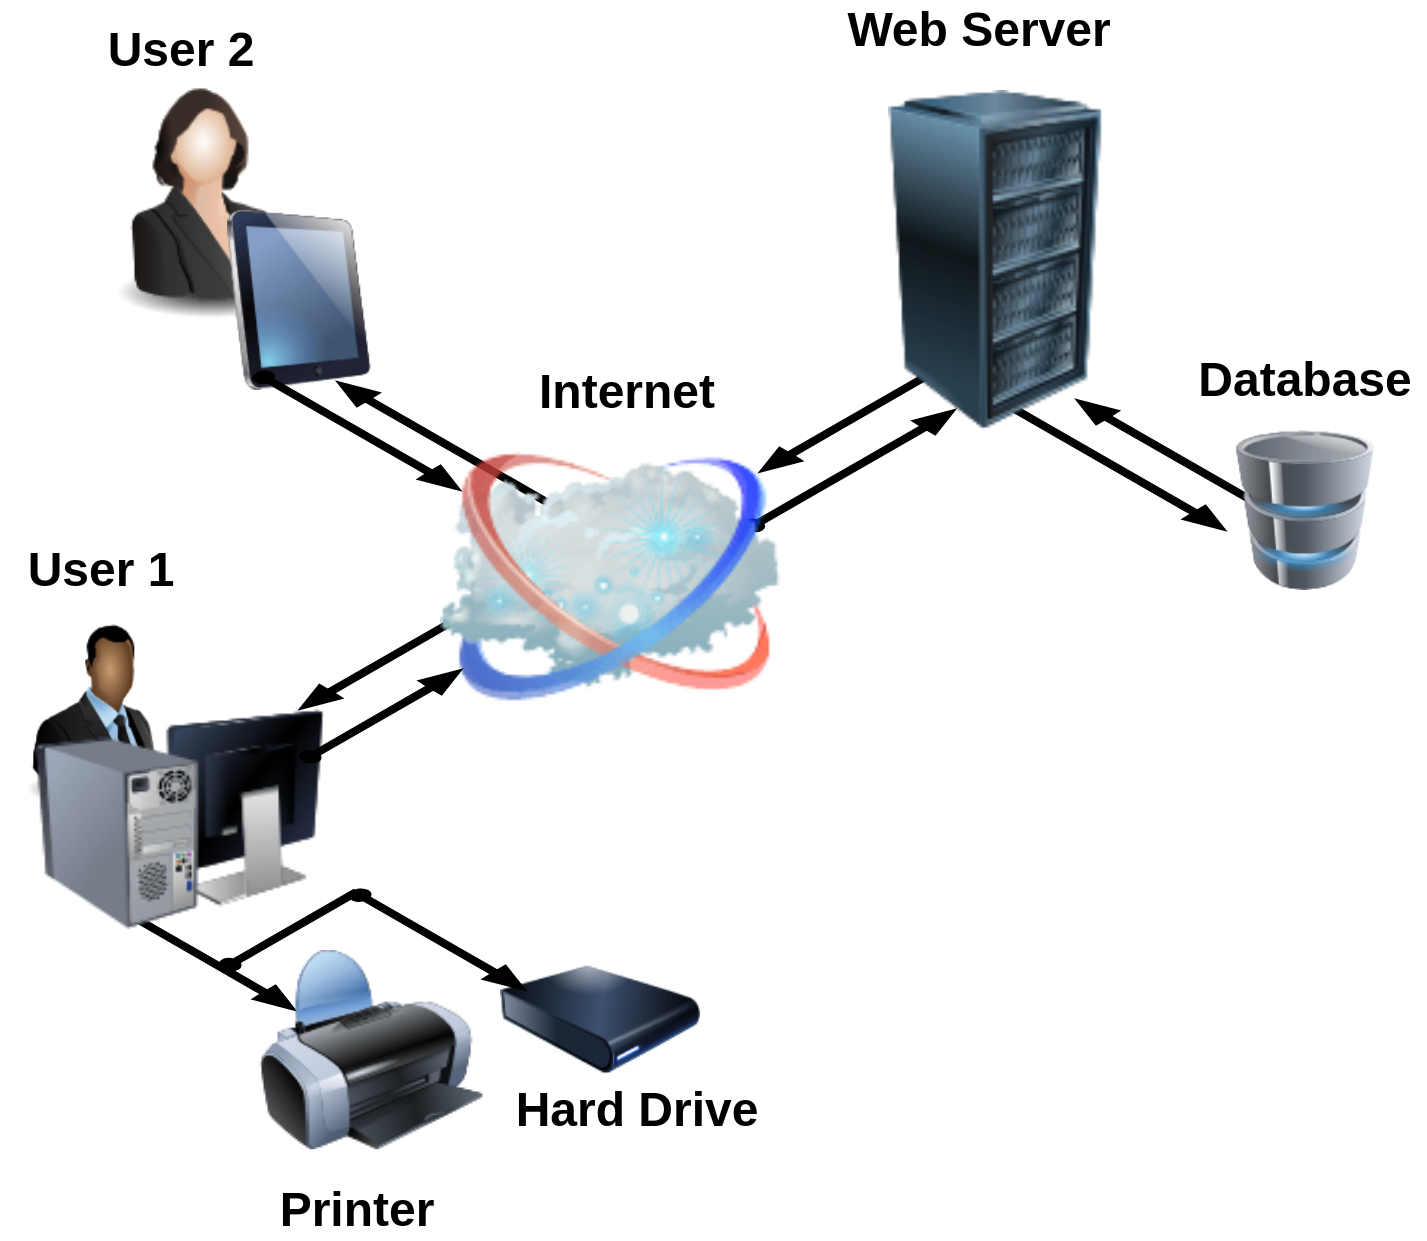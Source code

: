 <mxfile version="12.7.1" type="device"><diagram name="Page-1" id="aaaa8250-4180-3840-79b5-4cada1eebb92"><mxGraphModel dx="1057" dy="1123" grid="1" gridSize="10" guides="1" tooltips="1" connect="1" arrows="1" fold="1" page="1" pageScale="1" pageWidth="850" pageHeight="1100" background="#ffffff" math="0" shadow="0"><root><mxCell id="0"/><mxCell id="1" parent="0"/><mxCell id="TLb4lX3-d14lCzR6NxLE-33" value="" style="verticalLabelPosition=bottom;html=1;verticalAlign=top;strokeWidth=1;align=center;outlineConnect=0;dashed=0;outlineConnect=0;shape=mxgraph.aws3d.arrowNW;fillColor=#000000;aspect=fixed;" vertex="1" parent="1"><mxGeometry x="608.37" y="585" width="122.5" height="70" as="geometry"/></mxCell><mxCell id="TLb4lX3-d14lCzR6NxLE-27" value="" style="verticalLabelPosition=bottom;html=1;verticalAlign=top;strokeWidth=1;align=center;outlineConnect=0;dashed=0;outlineConnect=0;shape=mxgraph.aws3d.arrowSE;fillColor=#000000;aspect=fixed;" vertex="1" parent="1"><mxGeometry x="130" y="840" width="87.5" height="50" as="geometry"/></mxCell><mxCell id="TLb4lX3-d14lCzR6NxLE-19" value="" style="image;html=1;labelBackgroundColor=#ffffff;image=img/lib/clip_art/computers/Harddrive_128x128.png" vertex="1" parent="1"><mxGeometry x="320" y="849.57" width="100" height="90" as="geometry"/></mxCell><mxCell id="TLb4lX3-d14lCzR6NxLE-25" value="" style="image;html=1;labelBackgroundColor=#ffffff;image=img/lib/clip_art/people/Suit_Man_Black_128x128.png" vertex="1" parent="1"><mxGeometry x="70" y="695" width="100" height="95" as="geometry"/></mxCell><mxCell id="TLb4lX3-d14lCzR6NxLE-13" value="" style="verticalLabelPosition=bottom;html=1;verticalAlign=top;strokeWidth=1;align=center;outlineConnect=0;dashed=0;outlineConnect=0;shape=mxgraph.aws3d.arrowSW;fillColor=#000000;aspect=fixed;" vertex="1" parent="1"><mxGeometry x="450" y="570" width="89.13" height="50.93" as="geometry"/></mxCell><mxCell id="TLb4lX3-d14lCzR6NxLE-11" value="" style="verticalLabelPosition=bottom;html=1;verticalAlign=top;strokeWidth=1;align=center;outlineConnect=0;dashed=0;outlineConnect=0;shape=mxgraph.aws3d.arrowSE;fillColor=#000000;aspect=fixed;" vertex="1" parent="1"><mxGeometry x="560" y="580" width="122.49" height="70" as="geometry"/></mxCell><mxCell id="TLb4lX3-d14lCzR6NxLE-22" value="" style="image;html=1;labelBackgroundColor=#ffffff;image=img/lib/clip_art/computers/Server_Rack_128x128.png" vertex="1" parent="1"><mxGeometry x="501.62" y="430" width="132.5" height="170" as="geometry"/></mxCell><mxCell id="TLb4lX3-d14lCzR6NxLE-12" value="" style="verticalLabelPosition=bottom;html=1;verticalAlign=top;strokeWidth=1;align=center;outlineConnect=0;dashed=0;outlineConnect=0;shape=mxgraph.aws3d.arrowNW;fillColor=#000000;aspect=fixed;" vertex="1" parent="1"><mxGeometry x="238.75" y="576" width="122.5" height="70" as="geometry"/></mxCell><mxCell id="TLb4lX3-d14lCzR6NxLE-8" value="" style="verticalLabelPosition=bottom;html=1;verticalAlign=top;strokeWidth=1;align=center;outlineConnect=0;dashed=0;outlineConnect=0;shape=mxgraph.aws3d.arrowNE;fillColor=#000000;aspect=fixed;direction=east;" vertex="1" parent="1"><mxGeometry x="441.82" y="590" width="105.5" height="60.29" as="geometry"/></mxCell><mxCell id="TLb4lX3-d14lCzR6NxLE-15" value="" style="verticalLabelPosition=bottom;html=1;verticalAlign=top;strokeWidth=1;align=center;outlineConnect=0;dashed=0;outlineConnect=0;shape=mxgraph.aws3d.arrowSW;fillColor=#000000;aspect=fixed;" vertex="1" parent="1"><mxGeometry x="220" y="685" width="95.5" height="54.57" as="geometry"/></mxCell><mxCell id="TLb4lX3-d14lCzR6NxLE-18" value="" style="image;html=1;labelBackgroundColor=#ffffff;image=img/lib/clip_art/computers/Printer_128x128.png" vertex="1" parent="1"><mxGeometry x="195.5" y="860" width="120" height="99.57" as="geometry"/></mxCell><mxCell id="TLb4lX3-d14lCzR6NxLE-20" value="" style="image;html=1;labelBackgroundColor=#ffffff;image=img/lib/clip_art/computers/Database_128x128.png" vertex="1" parent="1"><mxGeometry x="682.49" y="600.0" width="80" height="80" as="geometry"/></mxCell><mxCell id="TLb4lX3-d14lCzR6NxLE-26" value="" style="image;html=1;labelBackgroundColor=#ffffff;image=img/lib/clip_art/computers/Monitor_Tower_Behind_128x128.png" vertex="1" parent="1"><mxGeometry x="80" y="739.57" width="160" height="110" as="geometry"/></mxCell><mxCell id="TLb4lX3-d14lCzR6NxLE-28" value="" style="verticalLabelPosition=bottom;html=1;verticalAlign=top;strokeWidth=1;align=center;outlineConnect=0;dashed=0;outlineConnect=0;shape=mxgraph.aws3d.arrowlessNE;fillColor=#000000;aspect=fixed;" vertex="1" parent="1"><mxGeometry x="180" y="830" width="70" height="39.87" as="geometry"/></mxCell><mxCell id="TLb4lX3-d14lCzR6NxLE-29" value="" style="verticalLabelPosition=bottom;html=1;verticalAlign=top;strokeWidth=1;align=center;outlineConnect=0;dashed=0;outlineConnect=0;shape=mxgraph.aws3d.arrowSE;fillColor=#000000;aspect=fixed;" vertex="1" parent="1"><mxGeometry x="245" y="830" width="87.5" height="50" as="geometry"/></mxCell><mxCell id="TLb4lX3-d14lCzR6NxLE-30" value="" style="image;html=1;labelBackgroundColor=#ffffff;image=img/lib/clip_art/people/Suit_Woman_128x128.png" vertex="1" parent="1"><mxGeometry x="108.75" y="400" width="130" height="160" as="geometry"/></mxCell><mxCell id="TLb4lX3-d14lCzR6NxLE-31" value="" style="image;html=1;labelBackgroundColor=#ffffff;image=img/lib/clip_art/computers/iPad_128x128.png" vertex="1" parent="1"><mxGeometry x="180" y="490" width="78.75" height="90" as="geometry"/></mxCell><mxCell id="TLb4lX3-d14lCzR6NxLE-34" value="" style="image;html=1;labelBackgroundColor=#ffffff;image=img/lib/clip_art/networking/Cloud_128x128.png" vertex="1" parent="1"><mxGeometry x="290" y="610" width="170" height="127.21" as="geometry"/></mxCell><mxCell id="TLb4lX3-d14lCzR6NxLE-32" value="" style="verticalLabelPosition=bottom;html=1;verticalAlign=top;strokeWidth=1;align=center;outlineConnect=0;dashed=0;outlineConnect=0;shape=mxgraph.aws3d.arrowSE;fillColor=#000000;aspect=fixed;" vertex="1" parent="1"><mxGeometry x="196.75" y="571" width="103.25" height="59" as="geometry"/></mxCell><mxCell id="TLb4lX3-d14lCzR6NxLE-35" value="&lt;font style=&quot;font-size: 24px&quot;&gt;&lt;b&gt;Web Server&lt;br&gt;&lt;/b&gt;&lt;/font&gt;" style="text;html=1;resizable=0;autosize=1;align=center;verticalAlign=middle;points=[];fillColor=none;strokeColor=none;rounded=0;" vertex="1" parent="1"><mxGeometry x="484.13" y="390" width="150" height="20" as="geometry"/></mxCell><mxCell id="TLb4lX3-d14lCzR6NxLE-36" value="&lt;b&gt;&lt;font style=&quot;font-size: 24px&quot;&gt;Internet&lt;/font&gt;&lt;/b&gt;" style="text;html=1;resizable=0;autosize=1;align=center;verticalAlign=middle;points=[];fillColor=none;strokeColor=none;rounded=0;" vertex="1" parent="1"><mxGeometry x="332.5" y="571" width="100" height="20" as="geometry"/></mxCell><mxCell id="TLb4lX3-d14lCzR6NxLE-37" value="&lt;font style=&quot;font-size: 24px&quot;&gt;&lt;b&gt;Database&lt;/b&gt;&lt;/font&gt;" style="text;html=1;resizable=0;autosize=1;align=center;verticalAlign=middle;points=[];fillColor=none;strokeColor=none;rounded=0;" vertex="1" parent="1"><mxGeometry x="662.49" y="565" width="120" height="20" as="geometry"/></mxCell><mxCell id="TLb4lX3-d14lCzR6NxLE-38" value="&lt;font style=&quot;font-size: 24px&quot;&gt;&lt;b&gt;Printer&lt;/b&gt;&lt;/font&gt;" style="text;html=1;resizable=0;autosize=1;align=center;verticalAlign=middle;points=[];fillColor=none;strokeColor=none;rounded=0;" vertex="1" parent="1"><mxGeometry x="203.38" y="980" width="90" height="20" as="geometry"/></mxCell><mxCell id="TLb4lX3-d14lCzR6NxLE-39" value="&lt;font style=&quot;font-size: 24px&quot;&gt;&lt;b&gt;Hard Drive&lt;/b&gt;&lt;/font&gt;" style="text;html=1;resizable=0;autosize=1;align=center;verticalAlign=middle;points=[];fillColor=none;strokeColor=none;rounded=0;" vertex="1" parent="1"><mxGeometry x="317.5" y="930" width="140" height="20" as="geometry"/></mxCell><mxCell id="TLb4lX3-d14lCzR6NxLE-40" value="&lt;font style=&quot;font-size: 24px&quot;&gt;&lt;b&gt;User 1&lt;br&gt;&lt;/b&gt;&lt;/font&gt;" style="text;html=1;resizable=0;autosize=1;align=center;verticalAlign=middle;points=[];fillColor=none;strokeColor=none;rounded=0;" vertex="1" parent="1"><mxGeometry x="75" y="660" width="90" height="20" as="geometry"/></mxCell><mxCell id="TLb4lX3-d14lCzR6NxLE-41" value="&lt;font style=&quot;font-size: 24px&quot;&gt;&lt;b&gt;User 2&lt;br&gt;&lt;/b&gt;&lt;/font&gt;" style="text;html=1;resizable=0;autosize=1;align=center;verticalAlign=middle;points=[];fillColor=none;strokeColor=none;rounded=0;" vertex="1" parent="1"><mxGeometry x="115" y="400" width="90" height="20" as="geometry"/></mxCell><mxCell id="TLb4lX3-d14lCzR6NxLE-6" value="" style="verticalLabelPosition=bottom;html=1;verticalAlign=top;strokeWidth=1;align=center;outlineConnect=0;dashed=0;outlineConnect=0;shape=mxgraph.aws3d.arrowNE;fillColor=#000000;aspect=fixed;" vertex="1" parent="1"><mxGeometry x="220" y="720" width="80.5" height="46" as="geometry"/></mxCell></root></mxGraphModel></diagram></mxfile>